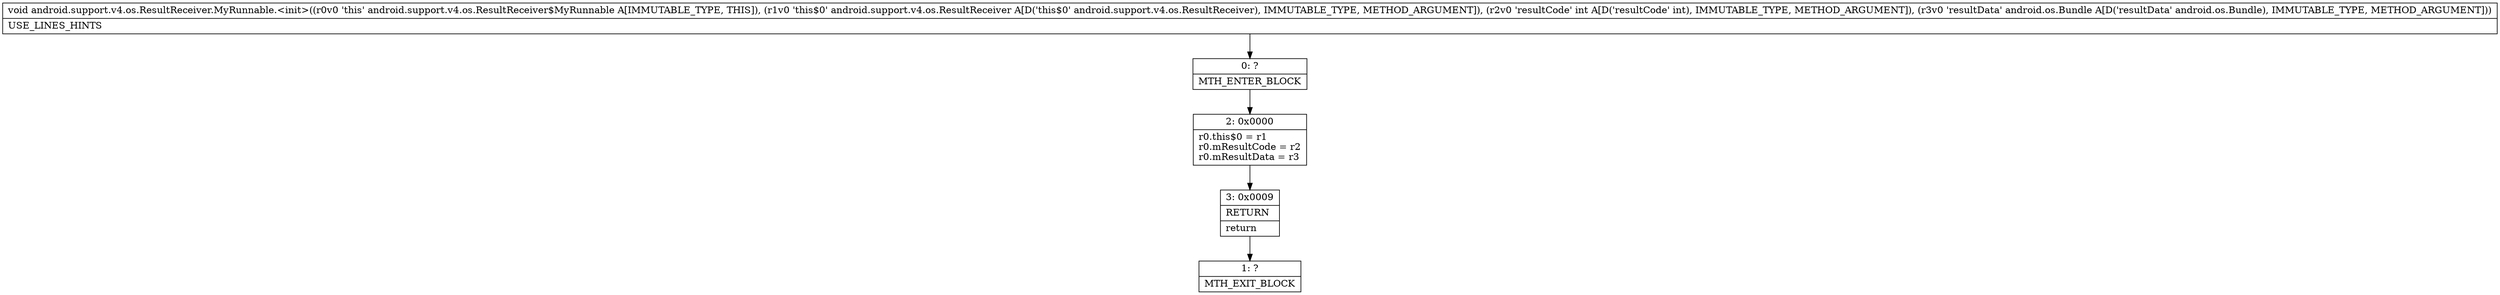 digraph "CFG forandroid.support.v4.os.ResultReceiver.MyRunnable.\<init\>(Landroid\/support\/v4\/os\/ResultReceiver;ILandroid\/os\/Bundle;)V" {
Node_0 [shape=record,label="{0\:\ ?|MTH_ENTER_BLOCK\l}"];
Node_2 [shape=record,label="{2\:\ 0x0000|r0.this$0 = r1\lr0.mResultCode = r2\lr0.mResultData = r3\l}"];
Node_3 [shape=record,label="{3\:\ 0x0009|RETURN\l|return\l}"];
Node_1 [shape=record,label="{1\:\ ?|MTH_EXIT_BLOCK\l}"];
MethodNode[shape=record,label="{void android.support.v4.os.ResultReceiver.MyRunnable.\<init\>((r0v0 'this' android.support.v4.os.ResultReceiver$MyRunnable A[IMMUTABLE_TYPE, THIS]), (r1v0 'this$0' android.support.v4.os.ResultReceiver A[D('this$0' android.support.v4.os.ResultReceiver), IMMUTABLE_TYPE, METHOD_ARGUMENT]), (r2v0 'resultCode' int A[D('resultCode' int), IMMUTABLE_TYPE, METHOD_ARGUMENT]), (r3v0 'resultData' android.os.Bundle A[D('resultData' android.os.Bundle), IMMUTABLE_TYPE, METHOD_ARGUMENT]))  | USE_LINES_HINTS\l}"];
MethodNode -> Node_0;Node_0 -> Node_2;
Node_2 -> Node_3;
Node_3 -> Node_1;
}

